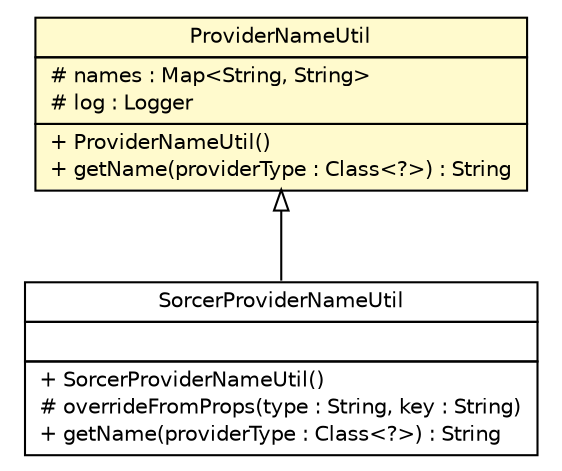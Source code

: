 #!/usr/local/bin/dot
#
# Class diagram 
# Generated by UMLGraph version R5_6 (http://www.umlgraph.org/)
#

digraph G {
	edge [fontname="Helvetica",fontsize=10,labelfontname="Helvetica",labelfontsize=10];
	node [fontname="Helvetica",fontsize=10,shape=plaintext];
	nodesep=0.25;
	ranksep=0.5;
	// sorcer.util.SorcerProviderNameUtil
	c438608 [label=<<table title="sorcer.util.SorcerProviderNameUtil" border="0" cellborder="1" cellspacing="0" cellpadding="2" port="p" href="./SorcerProviderNameUtil.html">
		<tr><td><table border="0" cellspacing="0" cellpadding="1">
<tr><td align="center" balign="center"> SorcerProviderNameUtil </td></tr>
		</table></td></tr>
		<tr><td><table border="0" cellspacing="0" cellpadding="1">
<tr><td align="left" balign="left">  </td></tr>
		</table></td></tr>
		<tr><td><table border="0" cellspacing="0" cellpadding="1">
<tr><td align="left" balign="left"> + SorcerProviderNameUtil() </td></tr>
<tr><td align="left" balign="left"> # overrideFromProps(type : String, key : String) </td></tr>
<tr><td align="left" balign="left"> + getName(providerType : Class&lt;?&gt;) : String </td></tr>
		</table></td></tr>
		</table>>, URL="./SorcerProviderNameUtil.html", fontname="Helvetica", fontcolor="black", fontsize=10.0];
	// sorcer.util.ProviderNameUtil
	c438630 [label=<<table title="sorcer.util.ProviderNameUtil" border="0" cellborder="1" cellspacing="0" cellpadding="2" port="p" bgcolor="lemonChiffon" href="./ProviderNameUtil.html">
		<tr><td><table border="0" cellspacing="0" cellpadding="1">
<tr><td align="center" balign="center"> ProviderNameUtil </td></tr>
		</table></td></tr>
		<tr><td><table border="0" cellspacing="0" cellpadding="1">
<tr><td align="left" balign="left"> # names : Map&lt;String, String&gt; </td></tr>
<tr><td align="left" balign="left"> # log : Logger </td></tr>
		</table></td></tr>
		<tr><td><table border="0" cellspacing="0" cellpadding="1">
<tr><td align="left" balign="left"> + ProviderNameUtil() </td></tr>
<tr><td align="left" balign="left"> + getName(providerType : Class&lt;?&gt;) : String </td></tr>
		</table></td></tr>
		</table>>, URL="./ProviderNameUtil.html", fontname="Helvetica", fontcolor="black", fontsize=10.0];
	//sorcer.util.SorcerProviderNameUtil extends sorcer.util.ProviderNameUtil
	c438630:p -> c438608:p [dir=back,arrowtail=empty];
}

